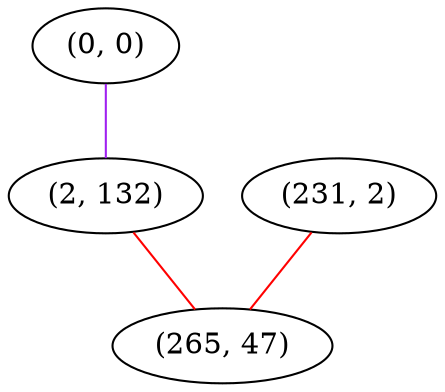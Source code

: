 graph "" {
"(0, 0)";
"(2, 132)";
"(231, 2)";
"(265, 47)";
"(0, 0)" -- "(2, 132)"  [color=purple, key=0, weight=4];
"(2, 132)" -- "(265, 47)"  [color=red, key=0, weight=1];
"(231, 2)" -- "(265, 47)"  [color=red, key=0, weight=1];
}
